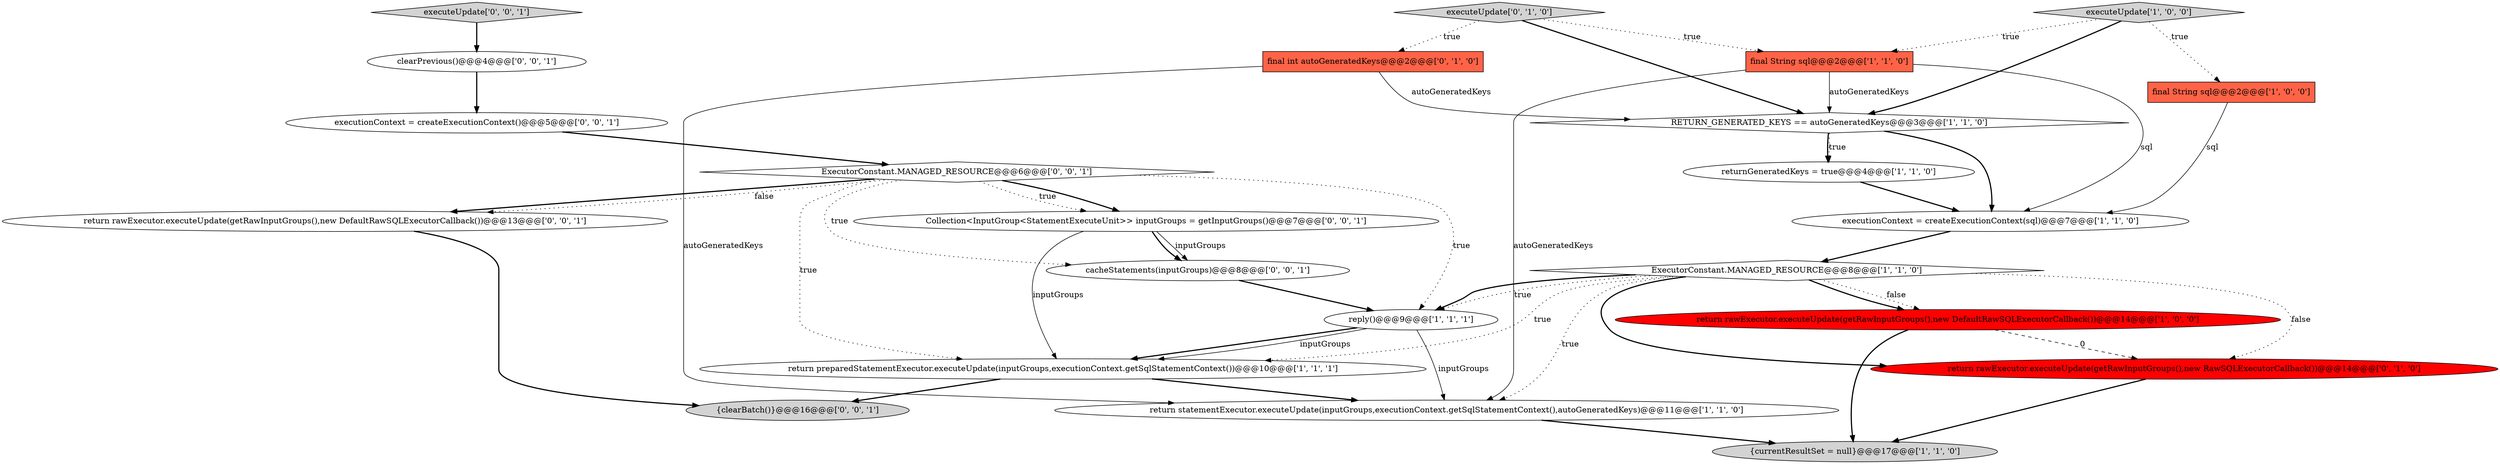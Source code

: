 digraph {
22 [style = filled, label = "cacheStatements(inputGroups)@@@8@@@['0', '0', '1']", fillcolor = white, shape = ellipse image = "AAA0AAABBB3BBB"];
5 [style = filled, label = "reply()@@@9@@@['1', '1', '1']", fillcolor = white, shape = ellipse image = "AAA0AAABBB1BBB"];
7 [style = filled, label = "return statementExecutor.executeUpdate(inputGroups,executionContext.getSqlStatementContext(),autoGeneratedKeys)@@@11@@@['1', '1', '0']", fillcolor = white, shape = ellipse image = "AAA0AAABBB1BBB"];
1 [style = filled, label = "RETURN_GENERATED_KEYS == autoGeneratedKeys@@@3@@@['1', '1', '0']", fillcolor = white, shape = diamond image = "AAA0AAABBB1BBB"];
20 [style = filled, label = "executionContext = createExecutionContext()@@@5@@@['0', '0', '1']", fillcolor = white, shape = ellipse image = "AAA0AAABBB3BBB"];
14 [style = filled, label = "executeUpdate['0', '1', '0']", fillcolor = lightgray, shape = diamond image = "AAA0AAABBB2BBB"];
13 [style = filled, label = "return rawExecutor.executeUpdate(getRawInputGroups(),new RawSQLExecutorCallback())@@@14@@@['0', '1', '0']", fillcolor = red, shape = ellipse image = "AAA1AAABBB2BBB"];
18 [style = filled, label = "clearPrevious()@@@4@@@['0', '0', '1']", fillcolor = white, shape = ellipse image = "AAA0AAABBB3BBB"];
0 [style = filled, label = "executeUpdate['1', '0', '0']", fillcolor = lightgray, shape = diamond image = "AAA0AAABBB1BBB"];
9 [style = filled, label = "return preparedStatementExecutor.executeUpdate(inputGroups,executionContext.getSqlStatementContext())@@@10@@@['1', '1', '1']", fillcolor = white, shape = ellipse image = "AAA0AAABBB1BBB"];
11 [style = filled, label = "return rawExecutor.executeUpdate(getRawInputGroups(),new DefaultRawSQLExecutorCallback())@@@14@@@['1', '0', '0']", fillcolor = red, shape = ellipse image = "AAA1AAABBB1BBB"];
21 [style = filled, label = "{clearBatch()}@@@16@@@['0', '0', '1']", fillcolor = lightgray, shape = ellipse image = "AAA0AAABBB3BBB"];
8 [style = filled, label = "final String sql@@@2@@@['1', '1', '0']", fillcolor = tomato, shape = box image = "AAA0AAABBB1BBB"];
2 [style = filled, label = "final String sql@@@2@@@['1', '0', '0']", fillcolor = tomato, shape = box image = "AAA0AAABBB1BBB"];
3 [style = filled, label = "ExecutorConstant.MANAGED_RESOURCE@@@8@@@['1', '1', '0']", fillcolor = white, shape = diamond image = "AAA0AAABBB1BBB"];
17 [style = filled, label = "return rawExecutor.executeUpdate(getRawInputGroups(),new DefaultRawSQLExecutorCallback())@@@13@@@['0', '0', '1']", fillcolor = white, shape = ellipse image = "AAA0AAABBB3BBB"];
15 [style = filled, label = "ExecutorConstant.MANAGED_RESOURCE@@@6@@@['0', '0', '1']", fillcolor = white, shape = diamond image = "AAA0AAABBB3BBB"];
4 [style = filled, label = "{currentResultSet = null}@@@17@@@['1', '1', '0']", fillcolor = lightgray, shape = ellipse image = "AAA0AAABBB1BBB"];
6 [style = filled, label = "executionContext = createExecutionContext(sql)@@@7@@@['1', '1', '0']", fillcolor = white, shape = ellipse image = "AAA0AAABBB1BBB"];
12 [style = filled, label = "final int autoGeneratedKeys@@@2@@@['0', '1', '0']", fillcolor = tomato, shape = box image = "AAA0AAABBB2BBB"];
10 [style = filled, label = "returnGeneratedKeys = true@@@4@@@['1', '1', '0']", fillcolor = white, shape = ellipse image = "AAA0AAABBB1BBB"];
16 [style = filled, label = "Collection<InputGroup<StatementExecuteUnit>> inputGroups = getInputGroups()@@@7@@@['0', '0', '1']", fillcolor = white, shape = ellipse image = "AAA0AAABBB3BBB"];
19 [style = filled, label = "executeUpdate['0', '0', '1']", fillcolor = lightgray, shape = diamond image = "AAA0AAABBB3BBB"];
15->5 [style = dotted, label="true"];
6->3 [style = bold, label=""];
3->7 [style = dotted, label="true"];
19->18 [style = bold, label=""];
16->22 [style = solid, label="inputGroups"];
1->10 [style = dotted, label="true"];
14->12 [style = dotted, label="true"];
5->9 [style = bold, label=""];
11->4 [style = bold, label=""];
8->6 [style = solid, label="sql"];
3->11 [style = bold, label=""];
12->1 [style = solid, label="autoGeneratedKeys"];
15->22 [style = dotted, label="true"];
5->7 [style = solid, label="inputGroups"];
7->4 [style = bold, label=""];
3->9 [style = dotted, label="true"];
15->16 [style = dotted, label="true"];
9->7 [style = bold, label=""];
12->7 [style = solid, label="autoGeneratedKeys"];
15->16 [style = bold, label=""];
16->9 [style = solid, label="inputGroups"];
16->22 [style = bold, label=""];
10->6 [style = bold, label=""];
22->5 [style = bold, label=""];
14->1 [style = bold, label=""];
2->6 [style = solid, label="sql"];
15->9 [style = dotted, label="true"];
0->8 [style = dotted, label="true"];
18->20 [style = bold, label=""];
15->17 [style = bold, label=""];
3->5 [style = bold, label=""];
15->17 [style = dotted, label="false"];
3->5 [style = dotted, label="true"];
1->6 [style = bold, label=""];
11->13 [style = dashed, label="0"];
3->11 [style = dotted, label="false"];
0->1 [style = bold, label=""];
9->21 [style = bold, label=""];
14->8 [style = dotted, label="true"];
8->7 [style = solid, label="autoGeneratedKeys"];
3->13 [style = bold, label=""];
0->2 [style = dotted, label="true"];
8->1 [style = solid, label="autoGeneratedKeys"];
1->10 [style = bold, label=""];
20->15 [style = bold, label=""];
3->13 [style = dotted, label="false"];
17->21 [style = bold, label=""];
5->9 [style = solid, label="inputGroups"];
13->4 [style = bold, label=""];
}
